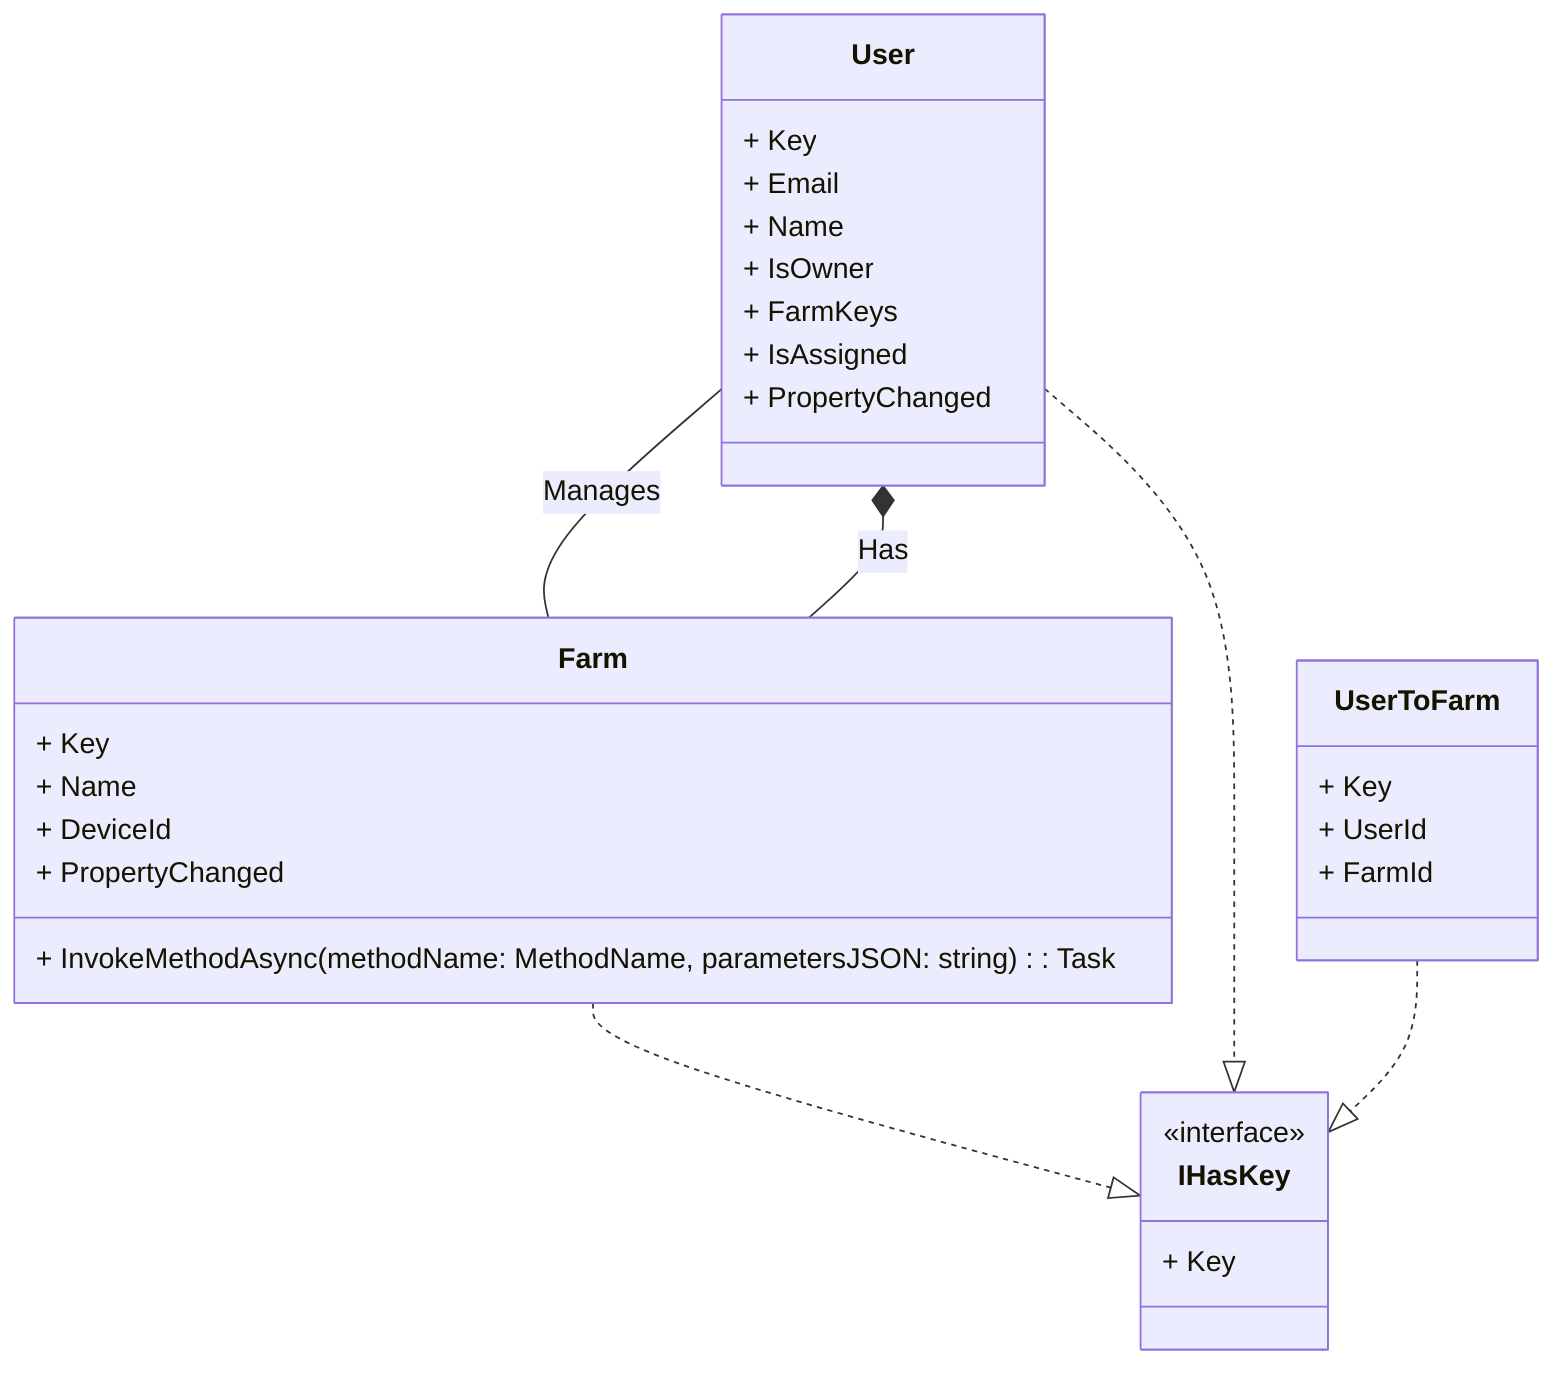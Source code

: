 classDiagram
    class Farm {
        + Key
        + Name
        + DeviceId
        + PropertyChanged
        + InvokeMethodAsync(methodName: MethodName, parametersJSON: string): Task
    }
    class User {
        + Key
        + Email
        + Name
        + IsOwner
        + FarmKeys
        + IsAssigned
        + PropertyChanged
    }
    class UserToFarm {
        + Key
        + UserId
        + FarmId
    }
    class IHasKey {
        <<interface>>
        + Key
    }

    Farm ..|> IHasKey
    User ..|> IHasKey
    UserToFarm ..|> IHasKey
    User -- Farm : Manages
    User *-- Farm : Has